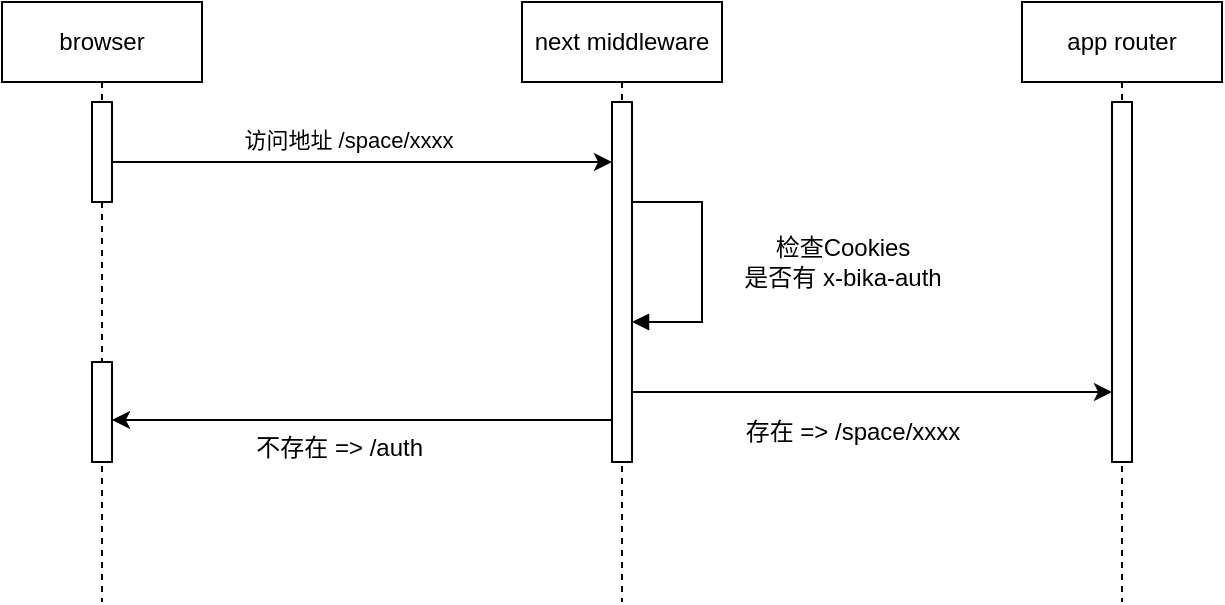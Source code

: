 <mxfile version="24.7.17">
  <diagram name="第 1 页" id="a9bG0fLridITRpA6IxZd">
    <mxGraphModel dx="956" dy="548" grid="1" gridSize="10" guides="1" tooltips="1" connect="1" arrows="1" fold="1" page="1" pageScale="1" pageWidth="827" pageHeight="1169" math="0" shadow="0">
      <root>
        <mxCell id="0" />
        <mxCell id="1" parent="0" />
        <mxCell id="RdudUvoevdp2gIdHSQ6x-1" value="browser" style="shape=umlLifeline;perimeter=lifelinePerimeter;whiteSpace=wrap;html=1;container=1;dropTarget=0;collapsible=0;recursiveResize=0;outlineConnect=0;portConstraint=eastwest;newEdgeStyle={&quot;curved&quot;:0,&quot;rounded&quot;:0};" vertex="1" parent="1">
          <mxGeometry x="70" y="620" width="100" height="300" as="geometry" />
        </mxCell>
        <mxCell id="RdudUvoevdp2gIdHSQ6x-9" value="" style="html=1;points=[[0,0,0,0,5],[0,1,0,0,-5],[1,0,0,0,5],[1,1,0,0,-5]];perimeter=orthogonalPerimeter;outlineConnect=0;targetShapes=umlLifeline;portConstraint=eastwest;newEdgeStyle={&quot;curved&quot;:0,&quot;rounded&quot;:0};" vertex="1" parent="RdudUvoevdp2gIdHSQ6x-1">
          <mxGeometry x="45" y="50" width="10" height="50" as="geometry" />
        </mxCell>
        <mxCell id="RdudUvoevdp2gIdHSQ6x-19" value="" style="html=1;points=[[0,0,0,0,5],[0,1,0,0,-5],[1,0,0,0,5],[1,1,0,0,-5]];perimeter=orthogonalPerimeter;outlineConnect=0;targetShapes=umlLifeline;portConstraint=eastwest;newEdgeStyle={&quot;curved&quot;:0,&quot;rounded&quot;:0};" vertex="1" parent="RdudUvoevdp2gIdHSQ6x-1">
          <mxGeometry x="45" y="180" width="10" height="50" as="geometry" />
        </mxCell>
        <mxCell id="RdudUvoevdp2gIdHSQ6x-2" value="next middleware" style="shape=umlLifeline;perimeter=lifelinePerimeter;whiteSpace=wrap;html=1;container=1;dropTarget=0;collapsible=0;recursiveResize=0;outlineConnect=0;portConstraint=eastwest;newEdgeStyle={&quot;curved&quot;:0,&quot;rounded&quot;:0};" vertex="1" parent="1">
          <mxGeometry x="330" y="620" width="100" height="300" as="geometry" />
        </mxCell>
        <mxCell id="RdudUvoevdp2gIdHSQ6x-10" value="" style="html=1;points=[[0,0,0,0,5],[0,1,0,0,-5],[1,0,0,0,5],[1,1,0,0,-5]];perimeter=orthogonalPerimeter;outlineConnect=0;targetShapes=umlLifeline;portConstraint=eastwest;newEdgeStyle={&quot;curved&quot;:0,&quot;rounded&quot;:0};" vertex="1" parent="RdudUvoevdp2gIdHSQ6x-2">
          <mxGeometry x="45" y="50" width="10" height="180" as="geometry" />
        </mxCell>
        <mxCell id="RdudUvoevdp2gIdHSQ6x-12" value="" style="html=1;align=left;spacingLeft=2;endArrow=block;rounded=0;edgeStyle=orthogonalEdgeStyle;curved=0;rounded=0;" edge="1" target="RdudUvoevdp2gIdHSQ6x-10" parent="RdudUvoevdp2gIdHSQ6x-2">
          <mxGeometry relative="1" as="geometry">
            <mxPoint x="55" y="110" as="sourcePoint" />
            <Array as="points">
              <mxPoint x="55" y="100" />
              <mxPoint x="90" y="100" />
              <mxPoint x="90" y="160" />
            </Array>
            <mxPoint x="55" y="130" as="targetPoint" />
          </mxGeometry>
        </mxCell>
        <mxCell id="RdudUvoevdp2gIdHSQ6x-3" value="app router" style="shape=umlLifeline;perimeter=lifelinePerimeter;whiteSpace=wrap;html=1;container=1;dropTarget=0;collapsible=0;recursiveResize=0;outlineConnect=0;portConstraint=eastwest;newEdgeStyle={&quot;curved&quot;:0,&quot;rounded&quot;:0};" vertex="1" parent="1">
          <mxGeometry x="580" y="620" width="100" height="300" as="geometry" />
        </mxCell>
        <mxCell id="RdudUvoevdp2gIdHSQ6x-15" value="" style="html=1;points=[[0,0,0,0,5],[0,1,0,0,-5],[1,0,0,0,5],[1,1,0,0,-5]];perimeter=orthogonalPerimeter;outlineConnect=0;targetShapes=umlLifeline;portConstraint=eastwest;newEdgeStyle={&quot;curved&quot;:0,&quot;rounded&quot;:0};" vertex="1" parent="RdudUvoevdp2gIdHSQ6x-3">
          <mxGeometry x="45" y="50" width="10" height="180" as="geometry" />
        </mxCell>
        <mxCell id="RdudUvoevdp2gIdHSQ6x-4" value="" style="endArrow=classic;html=1;rounded=0;" edge="1" parent="1" source="RdudUvoevdp2gIdHSQ6x-9" target="RdudUvoevdp2gIdHSQ6x-10">
          <mxGeometry width="50" height="50" relative="1" as="geometry">
            <mxPoint x="120" y="700" as="sourcePoint" />
            <mxPoint x="440" y="910" as="targetPoint" />
            <Array as="points">
              <mxPoint x="250" y="700" />
            </Array>
          </mxGeometry>
        </mxCell>
        <mxCell id="RdudUvoevdp2gIdHSQ6x-5" value="访问地址 /space/xxxx" style="edgeLabel;html=1;align=center;verticalAlign=middle;resizable=0;points=[];" vertex="1" connectable="0" parent="RdudUvoevdp2gIdHSQ6x-4">
          <mxGeometry x="-0.165" y="-1" relative="1" as="geometry">
            <mxPoint x="13" y="-12" as="offset" />
          </mxGeometry>
        </mxCell>
        <mxCell id="RdudUvoevdp2gIdHSQ6x-13" value="检查Cookies&lt;br&gt;是否有 x-bika-auth" style="text;html=1;align=center;verticalAlign=middle;resizable=0;points=[];autosize=1;strokeColor=none;fillColor=none;" vertex="1" parent="1">
          <mxGeometry x="430" y="730" width="120" height="40" as="geometry" />
        </mxCell>
        <mxCell id="RdudUvoevdp2gIdHSQ6x-14" value="" style="endArrow=classic;html=1;rounded=0;" edge="1" parent="1">
          <mxGeometry width="50" height="50" relative="1" as="geometry">
            <mxPoint x="385" y="815" as="sourcePoint" />
            <mxPoint x="625" y="815" as="targetPoint" />
          </mxGeometry>
        </mxCell>
        <mxCell id="RdudUvoevdp2gIdHSQ6x-17" value="存在 =&amp;gt; /space/xxxx" style="text;html=1;align=center;verticalAlign=middle;resizable=0;points=[];autosize=1;strokeColor=none;fillColor=none;" vertex="1" parent="1">
          <mxGeometry x="430" y="820" width="130" height="30" as="geometry" />
        </mxCell>
        <mxCell id="RdudUvoevdp2gIdHSQ6x-18" value="" style="endArrow=classic;html=1;rounded=0;" edge="1" parent="1">
          <mxGeometry width="50" height="50" relative="1" as="geometry">
            <mxPoint x="375" y="829" as="sourcePoint" />
            <mxPoint x="125" y="829" as="targetPoint" />
          </mxGeometry>
        </mxCell>
        <mxCell id="RdudUvoevdp2gIdHSQ6x-20" value="不存在 =&amp;gt; /auth&amp;nbsp;" style="text;html=1;align=center;verticalAlign=middle;resizable=0;points=[];autosize=1;strokeColor=none;fillColor=none;" vertex="1" parent="1">
          <mxGeometry x="185" y="828" width="110" height="30" as="geometry" />
        </mxCell>
      </root>
    </mxGraphModel>
  </diagram>
</mxfile>
